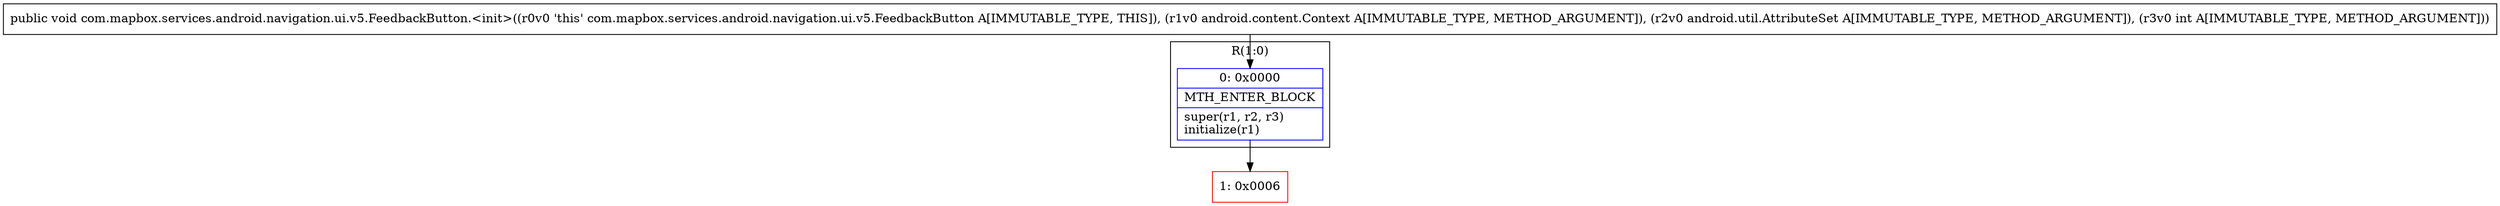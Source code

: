 digraph "CFG forcom.mapbox.services.android.navigation.ui.v5.FeedbackButton.\<init\>(Landroid\/content\/Context;Landroid\/util\/AttributeSet;I)V" {
subgraph cluster_Region_1656337172 {
label = "R(1:0)";
node [shape=record,color=blue];
Node_0 [shape=record,label="{0\:\ 0x0000|MTH_ENTER_BLOCK\l|super(r1, r2, r3)\linitialize(r1)\l}"];
}
Node_1 [shape=record,color=red,label="{1\:\ 0x0006}"];
MethodNode[shape=record,label="{public void com.mapbox.services.android.navigation.ui.v5.FeedbackButton.\<init\>((r0v0 'this' com.mapbox.services.android.navigation.ui.v5.FeedbackButton A[IMMUTABLE_TYPE, THIS]), (r1v0 android.content.Context A[IMMUTABLE_TYPE, METHOD_ARGUMENT]), (r2v0 android.util.AttributeSet A[IMMUTABLE_TYPE, METHOD_ARGUMENT]), (r3v0 int A[IMMUTABLE_TYPE, METHOD_ARGUMENT])) }"];
MethodNode -> Node_0;
Node_0 -> Node_1;
}


